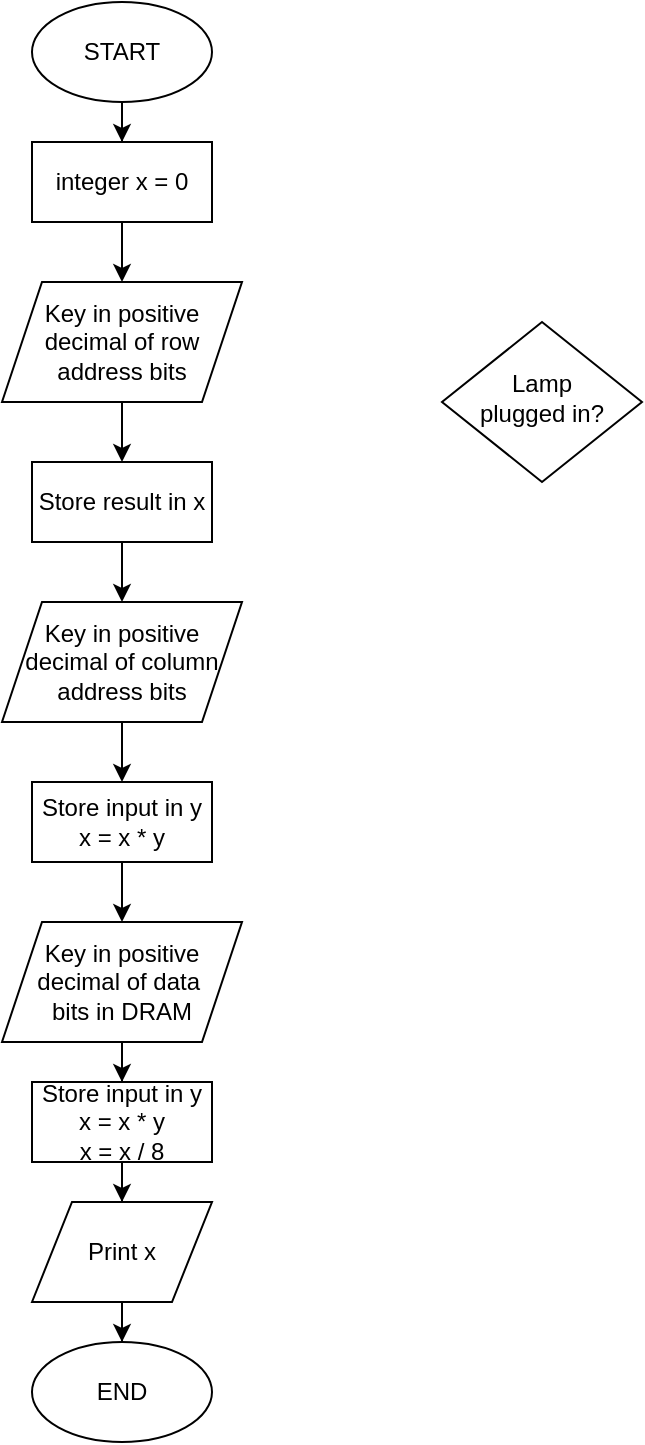 <mxfile version="24.8.6">
  <diagram id="C5RBs43oDa-KdzZeNtuy" name="Page-1">
    <mxGraphModel dx="1119" dy="721" grid="1" gridSize="10" guides="1" tooltips="1" connect="1" arrows="1" fold="1" page="1" pageScale="1" pageWidth="827" pageHeight="1169" math="0" shadow="0">
      <root>
        <mxCell id="WIyWlLk6GJQsqaUBKTNV-0" />
        <mxCell id="WIyWlLk6GJQsqaUBKTNV-1" parent="WIyWlLk6GJQsqaUBKTNV-0" />
        <mxCell id="WIyWlLk6GJQsqaUBKTNV-6" value="Lamp&lt;br&gt;plugged in?" style="rhombus;whiteSpace=wrap;html=1;shadow=0;fontFamily=Helvetica;fontSize=12;align=center;strokeWidth=1;spacing=6;spacingTop=-4;" parent="WIyWlLk6GJQsqaUBKTNV-1" vertex="1">
          <mxGeometry x="380" y="190" width="100" height="80" as="geometry" />
        </mxCell>
        <mxCell id="1Yr15xVgiTt50KmXI-pg-13" style="edgeStyle=orthogonalEdgeStyle;rounded=0;orthogonalLoop=1;jettySize=auto;html=1;entryX=0.5;entryY=0;entryDx=0;entryDy=0;" edge="1" parent="WIyWlLk6GJQsqaUBKTNV-1" source="1Yr15xVgiTt50KmXI-pg-0" target="1Yr15xVgiTt50KmXI-pg-6">
          <mxGeometry relative="1" as="geometry" />
        </mxCell>
        <mxCell id="1Yr15xVgiTt50KmXI-pg-0" value="START" style="ellipse;whiteSpace=wrap;html=1;" vertex="1" parent="WIyWlLk6GJQsqaUBKTNV-1">
          <mxGeometry x="175" y="30" width="90" height="50" as="geometry" />
        </mxCell>
        <mxCell id="1Yr15xVgiTt50KmXI-pg-15" style="edgeStyle=orthogonalEdgeStyle;rounded=0;orthogonalLoop=1;jettySize=auto;html=1;entryX=0.5;entryY=0;entryDx=0;entryDy=0;" edge="1" parent="WIyWlLk6GJQsqaUBKTNV-1" source="1Yr15xVgiTt50KmXI-pg-3" target="1Yr15xVgiTt50KmXI-pg-8">
          <mxGeometry relative="1" as="geometry" />
        </mxCell>
        <mxCell id="1Yr15xVgiTt50KmXI-pg-3" value="Key in positive decimal of row address bits" style="shape=parallelogram;perimeter=parallelogramPerimeter;whiteSpace=wrap;html=1;fixedSize=1;" vertex="1" parent="WIyWlLk6GJQsqaUBKTNV-1">
          <mxGeometry x="160" y="170" width="120" height="60" as="geometry" />
        </mxCell>
        <mxCell id="1Yr15xVgiTt50KmXI-pg-17" style="edgeStyle=orthogonalEdgeStyle;rounded=0;orthogonalLoop=1;jettySize=auto;html=1;entryX=0.5;entryY=0;entryDx=0;entryDy=0;" edge="1" parent="WIyWlLk6GJQsqaUBKTNV-1" source="1Yr15xVgiTt50KmXI-pg-4" target="1Yr15xVgiTt50KmXI-pg-9">
          <mxGeometry relative="1" as="geometry" />
        </mxCell>
        <mxCell id="1Yr15xVgiTt50KmXI-pg-4" value="Key in positive decimal of column address bits" style="shape=parallelogram;perimeter=parallelogramPerimeter;whiteSpace=wrap;html=1;fixedSize=1;" vertex="1" parent="WIyWlLk6GJQsqaUBKTNV-1">
          <mxGeometry x="160" y="330" width="120" height="60" as="geometry" />
        </mxCell>
        <mxCell id="1Yr15xVgiTt50KmXI-pg-19" style="edgeStyle=orthogonalEdgeStyle;rounded=0;orthogonalLoop=1;jettySize=auto;html=1;" edge="1" parent="WIyWlLk6GJQsqaUBKTNV-1" source="1Yr15xVgiTt50KmXI-pg-5" target="1Yr15xVgiTt50KmXI-pg-10">
          <mxGeometry relative="1" as="geometry" />
        </mxCell>
        <mxCell id="1Yr15xVgiTt50KmXI-pg-5" value="&lt;div&gt;Key in positive decimal of data&amp;nbsp;&lt;/div&gt;&lt;div&gt;bits in DRAM&lt;/div&gt;" style="shape=parallelogram;perimeter=parallelogramPerimeter;whiteSpace=wrap;html=1;fixedSize=1;" vertex="1" parent="WIyWlLk6GJQsqaUBKTNV-1">
          <mxGeometry x="160" y="490" width="120" height="60" as="geometry" />
        </mxCell>
        <mxCell id="1Yr15xVgiTt50KmXI-pg-14" style="edgeStyle=orthogonalEdgeStyle;rounded=0;orthogonalLoop=1;jettySize=auto;html=1;entryX=0.5;entryY=0;entryDx=0;entryDy=0;" edge="1" parent="WIyWlLk6GJQsqaUBKTNV-1" source="1Yr15xVgiTt50KmXI-pg-6" target="1Yr15xVgiTt50KmXI-pg-3">
          <mxGeometry relative="1" as="geometry" />
        </mxCell>
        <mxCell id="1Yr15xVgiTt50KmXI-pg-6" value="integer x = 0" style="rounded=0;whiteSpace=wrap;html=1;" vertex="1" parent="WIyWlLk6GJQsqaUBKTNV-1">
          <mxGeometry x="175" y="100" width="90" height="40" as="geometry" />
        </mxCell>
        <mxCell id="1Yr15xVgiTt50KmXI-pg-16" style="edgeStyle=orthogonalEdgeStyle;rounded=0;orthogonalLoop=1;jettySize=auto;html=1;entryX=0.5;entryY=0;entryDx=0;entryDy=0;" edge="1" parent="WIyWlLk6GJQsqaUBKTNV-1" source="1Yr15xVgiTt50KmXI-pg-8" target="1Yr15xVgiTt50KmXI-pg-4">
          <mxGeometry relative="1" as="geometry" />
        </mxCell>
        <mxCell id="1Yr15xVgiTt50KmXI-pg-8" value="Store result in x" style="rounded=0;whiteSpace=wrap;html=1;" vertex="1" parent="WIyWlLk6GJQsqaUBKTNV-1">
          <mxGeometry x="175" y="260" width="90" height="40" as="geometry" />
        </mxCell>
        <mxCell id="1Yr15xVgiTt50KmXI-pg-18" style="edgeStyle=orthogonalEdgeStyle;rounded=0;orthogonalLoop=1;jettySize=auto;html=1;entryX=0.5;entryY=0;entryDx=0;entryDy=0;" edge="1" parent="WIyWlLk6GJQsqaUBKTNV-1" source="1Yr15xVgiTt50KmXI-pg-9" target="1Yr15xVgiTt50KmXI-pg-5">
          <mxGeometry relative="1" as="geometry" />
        </mxCell>
        <mxCell id="1Yr15xVgiTt50KmXI-pg-9" value="&lt;div&gt;Store input in y&lt;br&gt;&lt;/div&gt;&lt;div&gt;x = x * y&lt;/div&gt;" style="rounded=0;whiteSpace=wrap;html=1;" vertex="1" parent="WIyWlLk6GJQsqaUBKTNV-1">
          <mxGeometry x="175" y="420" width="90" height="40" as="geometry" />
        </mxCell>
        <mxCell id="1Yr15xVgiTt50KmXI-pg-20" style="edgeStyle=orthogonalEdgeStyle;rounded=0;orthogonalLoop=1;jettySize=auto;html=1;entryX=0.5;entryY=0;entryDx=0;entryDy=0;" edge="1" parent="WIyWlLk6GJQsqaUBKTNV-1" source="1Yr15xVgiTt50KmXI-pg-10" target="1Yr15xVgiTt50KmXI-pg-11">
          <mxGeometry relative="1" as="geometry" />
        </mxCell>
        <mxCell id="1Yr15xVgiTt50KmXI-pg-10" value="&lt;div&gt;Store input in y&lt;br&gt;&lt;/div&gt;&lt;div&gt;x = x * y&lt;/div&gt;&lt;div&gt;x = x / 8&lt;br&gt;&lt;/div&gt;" style="rounded=0;whiteSpace=wrap;html=1;" vertex="1" parent="WIyWlLk6GJQsqaUBKTNV-1">
          <mxGeometry x="175" y="570" width="90" height="40" as="geometry" />
        </mxCell>
        <mxCell id="1Yr15xVgiTt50KmXI-pg-21" style="edgeStyle=orthogonalEdgeStyle;rounded=0;orthogonalLoop=1;jettySize=auto;html=1;entryX=0.5;entryY=0;entryDx=0;entryDy=0;" edge="1" parent="WIyWlLk6GJQsqaUBKTNV-1" source="1Yr15xVgiTt50KmXI-pg-11" target="1Yr15xVgiTt50KmXI-pg-12">
          <mxGeometry relative="1" as="geometry" />
        </mxCell>
        <mxCell id="1Yr15xVgiTt50KmXI-pg-11" value="Print x" style="shape=parallelogram;perimeter=parallelogramPerimeter;whiteSpace=wrap;html=1;fixedSize=1;" vertex="1" parent="WIyWlLk6GJQsqaUBKTNV-1">
          <mxGeometry x="175" y="630" width="90" height="50" as="geometry" />
        </mxCell>
        <mxCell id="1Yr15xVgiTt50KmXI-pg-12" value="END" style="ellipse;whiteSpace=wrap;html=1;" vertex="1" parent="WIyWlLk6GJQsqaUBKTNV-1">
          <mxGeometry x="175" y="700" width="90" height="50" as="geometry" />
        </mxCell>
      </root>
    </mxGraphModel>
  </diagram>
</mxfile>
